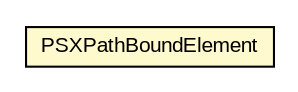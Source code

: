 #!/usr/local/bin/dot
#
# Class diagram 
# Generated by UMLGraph version 5.1 (http://www.umlgraph.org/)
#

digraph G {
	edge [fontname="arial",fontsize=10,labelfontname="arial",labelfontsize=10];
	node [fontname="arial",fontsize=10,shape=plaintext];
	nodesep=0.25;
	ranksep=0.5;
	// com.helger.schematron.pure.bound.xpath.PSXPathBoundElement
	c5158 [label=<<table title="com.helger.schematron.pure.bound.xpath.PSXPathBoundElement" border="0" cellborder="1" cellspacing="0" cellpadding="2" port="p" bgcolor="lemonChiffon" href="./PSXPathBoundElement.html">
		<tr><td><table border="0" cellspacing="0" cellpadding="1">
<tr><td align="center" balign="center"> PSXPathBoundElement </td></tr>
		</table></td></tr>
		</table>>, fontname="arial", fontcolor="black", fontsize=10.0];
}

